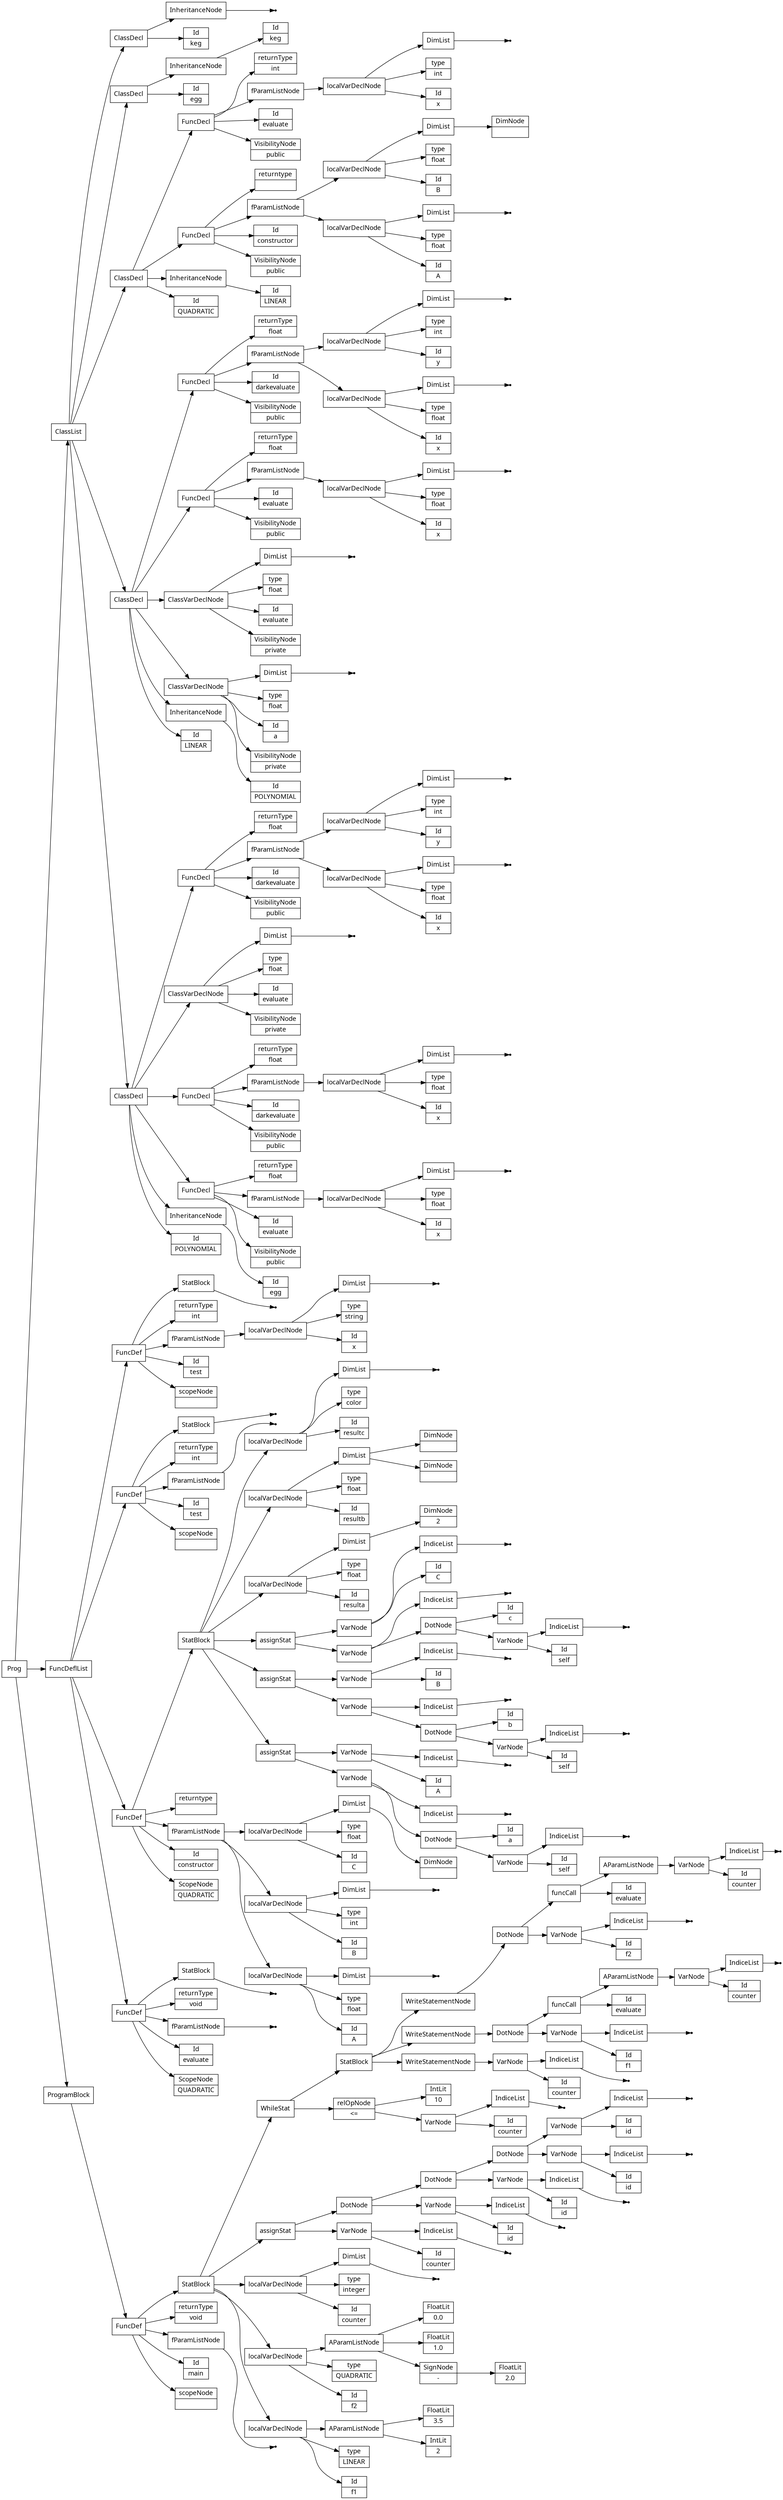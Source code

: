 digraph AST {
node [shape=record];
 node [fontname=Sans];charset="UTF-8" splines=true splines=spline rankdir =LR ordering="out"
0[label="Id|POLYNOMIAL"];
2[label="Id|egg"];
3[label="InheritanceNode"];
3->2;
4[label="VisibilityNode|public"];
5[label="Id|evaluate"];
7[label="Id|x"];
8[label="type|float"];
none10[shape="point"];
11[label="DimList"];
11->none10;
12[label="localVarDeclNode"];
12->11;
12->8;
12->7;
13[label="fParamListNode"];
13->12;
14[label="returnType|float"];
15[label="FuncDecl"];
15->14;
15->13;
15->5;
15->4;
16[label="VisibilityNode|public"];
17[label="Id|darkevaluate"];
19[label="Id|x"];
20[label="type|float"];
none22[shape="point"];
23[label="DimList"];
23->none22;
24[label="localVarDeclNode"];
24->23;
24->20;
24->19;
25[label="fParamListNode"];
25->24;
26[label="returnType|float"];
27[label="FuncDecl"];
27->26;
27->25;
27->17;
27->16;
28[label="VisibilityNode|private"];
29[label="Id|evaluate"];
30[label="type|float"];
none32[shape="point"];
33[label="DimList"];
33->none32;
34[label="ClassVarDeclNode"];
34->33;
34->30;
34->29;
34->28;
35[label="VisibilityNode|public"];
36[label="Id|darkevaluate"];
38[label="Id|x"];
39[label="type|float"];
none41[shape="point"];
42[label="DimList"];
42->none41;
43[label="localVarDeclNode"];
43->42;
43->39;
43->38;
44[label="Id|y"];
45[label="type|int"];
none47[shape="point"];
48[label="DimList"];
48->none47;
49[label="localVarDeclNode"];
49->48;
49->45;
49->44;
50[label="fParamListNode"];
50->49;
50->43;
51[label="returnType|float"];
52[label="FuncDecl"];
52->51;
52->50;
52->36;
52->35;
53[label="ClassDecl"];
53->52;
53->34;
53->27;
53->15;
53->3;
53->0;
54[label="Id|LINEAR"];
56[label="Id|POLYNOMIAL"];
57[label="InheritanceNode"];
57->56;
58[label="VisibilityNode|private"];
59[label="Id|a"];
60[label="type|float"];
none62[shape="point"];
63[label="DimList"];
63->none62;
64[label="ClassVarDeclNode"];
64->63;
64->60;
64->59;
64->58;
65[label="VisibilityNode|private"];
66[label="Id|evaluate"];
67[label="type|float"];
none69[shape="point"];
70[label="DimList"];
70->none69;
71[label="ClassVarDeclNode"];
71->70;
71->67;
71->66;
71->65;
72[label="VisibilityNode|public"];
73[label="Id|evaluate"];
75[label="Id|x"];
76[label="type|float"];
none78[shape="point"];
79[label="DimList"];
79->none78;
80[label="localVarDeclNode"];
80->79;
80->76;
80->75;
81[label="fParamListNode"];
81->80;
82[label="returnType|float"];
83[label="FuncDecl"];
83->82;
83->81;
83->73;
83->72;
84[label="VisibilityNode|public"];
85[label="Id|darkevaluate"];
87[label="Id|x"];
88[label="type|float"];
none90[shape="point"];
91[label="DimList"];
91->none90;
92[label="localVarDeclNode"];
92->91;
92->88;
92->87;
93[label="Id|y"];
94[label="type|int"];
none96[shape="point"];
97[label="DimList"];
97->none96;
98[label="localVarDeclNode"];
98->97;
98->94;
98->93;
99[label="fParamListNode"];
99->98;
99->92;
100[label="returnType|float"];
101[label="FuncDecl"];
101->100;
101->99;
101->85;
101->84;
102[label="ClassDecl"];
102->101;
102->83;
102->71;
102->64;
102->57;
102->54;
103[label="Id|QUADRATIC"];
105[label="Id|LINEAR"];
106[label="InheritanceNode"];
106->105;
107[label="VisibilityNode|public"];
108[label="Id|constructor"];
110[label="Id|A"];
111[label="type|float"];
none113[shape="point"];
114[label="DimList"];
114->none113;
115[label="localVarDeclNode"];
115->114;
115->111;
115->110;
116[label="Id|B"];
117[label="type|float"];
119[label="DimNode|"];
120[label="DimList"];
120->119;
121[label="localVarDeclNode"];
121->120;
121->117;
121->116;
122[label="fParamListNode"];
122->121;
122->115;
123[label="returntype| "];
124[label="FuncDecl"];
124->123;
124->122;
124->108;
124->107;
125[label="VisibilityNode|public"];
126[label="Id|evaluate"];
128[label="Id|x"];
129[label="type|int"];
none131[shape="point"];
132[label="DimList"];
132->none131;
133[label="localVarDeclNode"];
133->132;
133->129;
133->128;
134[label="fParamListNode"];
134->133;
135[label="returnType|int"];
136[label="FuncDecl"];
136->135;
136->134;
136->126;
136->125;
137[label="ClassDecl"];
137->136;
137->124;
137->106;
137->103;
138[label="Id|egg"];
140[label="Id|keg"];
141[label="InheritanceNode"];
141->140;
142[label="ClassDecl"];
142->141;
142->138;
143[label="Id|keg"];
none145[shape="point"];
146[label="InheritanceNode"];
146->none145;
147[label="ClassDecl"];
147->146;
147->143;
149[label="Id|evaluate"];
none151[shape="point"];
152[label="fParamListNode"];
152->none151;
153[label="returnType|void"];
none155[shape="point"];
156[label="StatBlock"];
156->none155;
157[label="FuncDef"];
148[label="ScopeNode|QUADRATIC"];
157->156;
157->153;
157->152;
157->149;
157->148;
159[label="Id|constructor"];
161[label="Id|A"];
162[label="type|float"];
none164[shape="point"];
165[label="DimList"];
165->none164;
166[label="localVarDeclNode"];
166->165;
166->162;
166->161;
167[label="Id|B"];
168[label="type|int"];
none170[shape="point"];
171[label="DimList"];
171->none170;
172[label="localVarDeclNode"];
172->171;
172->168;
172->167;
173[label="Id|C"];
174[label="type|float"];
176[label="DimNode|"];
177[label="DimList"];
177->176;
178[label="localVarDeclNode"];
178->177;
178->174;
178->173;
179[label="fParamListNode"];
179->178;
179->172;
179->166;
180[label="returntype| "];
182[label="Id|self"];
none184[shape="point"];
185[label="IndiceList"];
185->none184;
186[label="VarNode"];
186->185;
186->182;
187[label="Id|a"];
188[label="DotNode"];
188->187;
188->186;
none190[shape="point"];
191[label="IndiceList"];
191->none190;
192[label="VarNode"];
192->191;
192->188;
193[label="Id|A"];
none195[shape="point"];
196[label="IndiceList"];
196->none195;
197[label="VarNode"];
197->196;
197->193;
198[label="assignStat"];
198->197;
198->192;
199[label="Id|self"];
none201[shape="point"];
202[label="IndiceList"];
202->none201;
203[label="VarNode"];
203->202;
203->199;
204[label="Id|b"];
205[label="DotNode"];
205->204;
205->203;
none207[shape="point"];
208[label="IndiceList"];
208->none207;
209[label="VarNode"];
209->208;
209->205;
210[label="Id|B"];
none212[shape="point"];
213[label="IndiceList"];
213->none212;
214[label="VarNode"];
214->213;
214->210;
215[label="assignStat"];
215->214;
215->209;
216[label="Id|self"];
none218[shape="point"];
219[label="IndiceList"];
219->none218;
220[label="VarNode"];
220->219;
220->216;
221[label="Id|c"];
222[label="DotNode"];
222->221;
222->220;
none224[shape="point"];
225[label="IndiceList"];
225->none224;
226[label="VarNode"];
226->225;
226->222;
227[label="Id|C"];
none229[shape="point"];
230[label="IndiceList"];
230->none229;
231[label="VarNode"];
231->230;
231->227;
232[label="assignStat"];
232->231;
232->226;
233[label="Id|resulta"];
234[label="type|float"];
236[label="DimNode|2"];
237[label="DimList"];
237->236;
238[label="localVarDeclNode"];
238->237;
238->234;
238->233;
239[label="Id|resultb"];
240[label="type|float"];
242[label="DimNode|"];
243[label="DimNode|"];
244[label="DimList"];
244->243;
244->242;
245[label="localVarDeclNode"];
245->244;
245->240;
245->239;
246[label="Id|resultc"];
247[label="type|color"];
none249[shape="point"];
250[label="DimList"];
250->none249;
251[label="localVarDeclNode"];
251->250;
251->247;
251->246;
252[label="StatBlock"];
252->251;
252->245;
252->238;
252->232;
252->215;
252->198;
253[label="FuncDef"];
158[label="ScopeNode|QUADRATIC"];
253->252;
253->180;
253->179;
253->159;
253->158;
255[label="scopeNode| "];
none257[shape="point"];
258[label="fParamListNode"];
258->none257;
259[label="returnType|void"];
261[label="Id|f1"];
262[label="type|LINEAR"];
264[label="IntLit|2"];
265[label="FloatLit|3.5"];
266[label="AParamListNode"];
266->265;
266->264;
267[label="localVarDeclNode"];
267->266;
267->262;
267->261;
268[label="Id|f2"];
269[label="type|QUADRATIC"];
271[label="SignNode|-"];
272[label="FloatLit|2.0"];
271->272;
273[label="FloatLit|1.0"];
274[label="FloatLit|0.0"];
275[label="AParamListNode"];
275->274;
275->273;
275->271;
276[label="localVarDeclNode"];
276->275;
276->269;
276->268;
277[label="Id|counter"];
278[label="type|integer"];
none280[shape="point"];
281[label="DimList"];
281->none280;
282[label="localVarDeclNode"];
282->281;
282->278;
282->277;
283[label="Id|counter"];
none285[shape="point"];
286[label="IndiceList"];
286->none285;
287[label="VarNode"];
287->286;
287->283;
288[label="Id|id"];
none290[shape="point"];
291[label="IndiceList"];
291->none290;
292[label="VarNode"];
292->291;
292->288;
293[label="Id|id"];
none295[shape="point"];
296[label="IndiceList"];
296->none295;
297[label="VarNode"];
297->296;
297->293;
298[label="Id|id"];
none300[shape="point"];
301[label="IndiceList"];
301->none300;
302[label="VarNode"];
302->301;
302->298;
303[label="Id|id"];
none305[shape="point"];
306[label="IndiceList"];
306->none305;
307[label="VarNode"];
307->306;
307->303;
308[label="DotNode"];
308->307;
308->302;
309[label="DotNode"];
309->308;
309->297;
310[label="DotNode"];
310->309;
310->292;
311[label="assignStat"];
311->310;
311->287;
312[label="Id|counter"];
none314[shape="point"];
315[label="IndiceList"];
315->none314;
316[label="VarNode"];
316->315;
316->312;
317[label="relOpNode|\<="];
318[label="IntLit|10"];
317->318;
317->316;
320[label="Id|counter"];
none322[shape="point"];
323[label="IndiceList"];
323->none322;
324[label="VarNode"];
324->323;
324->320;
325[label="WriteStatementNode"];
325->324;
326[label="Id|f1"];
none328[shape="point"];
329[label="IndiceList"];
329->none328;
330[label="VarNode"];
330->329;
330->326;
331[label="Id|evaluate"];
333[label="Id|counter"];
none335[shape="point"];
336[label="IndiceList"];
336->none335;
337[label="VarNode"];
337->336;
337->333;
338[label="AParamListNode"];
338->337;
339[label="funcCall"];
339->338;
339->331;
340[label="DotNode"];
340->339;
340->330;
341[label="WriteStatementNode"];
341->340;
342[label="Id|f2"];
none344[shape="point"];
345[label="IndiceList"];
345->none344;
346[label="VarNode"];
346->345;
346->342;
347[label="Id|evaluate"];
349[label="Id|counter"];
none351[shape="point"];
352[label="IndiceList"];
352->none351;
353[label="VarNode"];
353->352;
353->349;
354[label="AParamListNode"];
354->353;
355[label="funcCall"];
355->354;
355->347;
356[label="DotNode"];
356->355;
356->346;
357[label="WriteStatementNode"];
357->356;
358[label="StatBlock"];
358->357;
358->341;
358->325;
359[label="WhileStat"];
359->358;
359->317;
360[label="StatBlock"];
360->359;
360->311;
360->282;
360->276;
360->267;
361[label="FuncDef"];
254[label="Id|main"];
361->360;
361->259;
361->258;
361->254;
361->255;
363[label="scopeNode| "];
none365[shape="point"];
366[label="fParamListNode"];
366->none365;
367[label="returnType|int"];
none369[shape="point"];
370[label="StatBlock"];
370->none369;
371[label="FuncDef"];
362[label="Id|test"];
371->370;
371->367;
371->366;
371->362;
371->363;
373[label="scopeNode| "];
375[label="Id|x"];
376[label="type|string"];
none378[shape="point"];
379[label="DimList"];
379->none378;
380[label="localVarDeclNode"];
380->379;
380->376;
380->375;
381[label="fParamListNode"];
381->380;
382[label="returnType|int"];
none384[shape="point"];
385[label="StatBlock"];
385->none384;
386[label="FuncDef"];
372[label="Id|test"];
386->385;
386->382;
386->381;
386->372;
386->373;
387[label="ClassList"];
388[label="FuncDeflList"];
389[label="Prog"];
390[label="ProgramBlock"];
388->386;
388->371;
390->361;
388->253;
388->157;
387->147;
387->142;
387->137;
387->102;
387->53;
389->387;
389->388;
389->390;
}